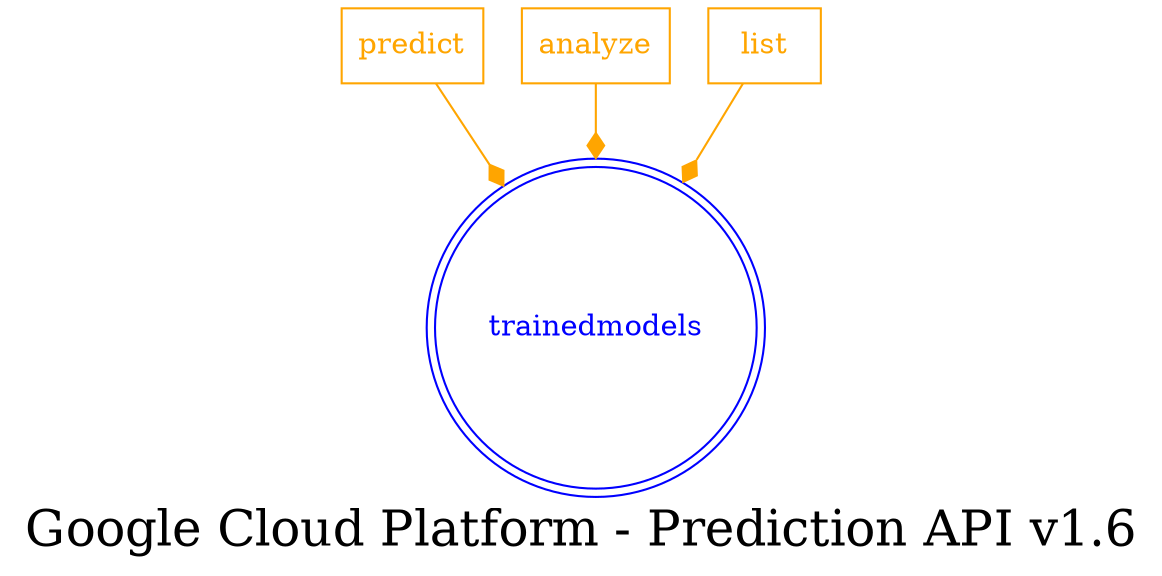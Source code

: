 digraph LexiconGraph {
graph[label="Google Cloud Platform - Prediction API v1.6", fontsize=24]
splines=true
"trainedmodels" [color=blue, fontcolor=blue, shape=doublecircle]
"predict" [color=orange, fontcolor=orange, shape=box]
"predict" -> "trainedmodels" [color=orange, fontcolor=orange, arrowhead=diamond, arrowtail=none]
"analyze" [color=orange, fontcolor=orange, shape=box]
"analyze" -> "trainedmodels" [color=orange, fontcolor=orange, arrowhead=diamond, arrowtail=none]
"list" [color=orange, fontcolor=orange, shape=box]
"list" -> "trainedmodels" [color=orange, fontcolor=orange, arrowhead=diamond, arrowtail=none]
}

